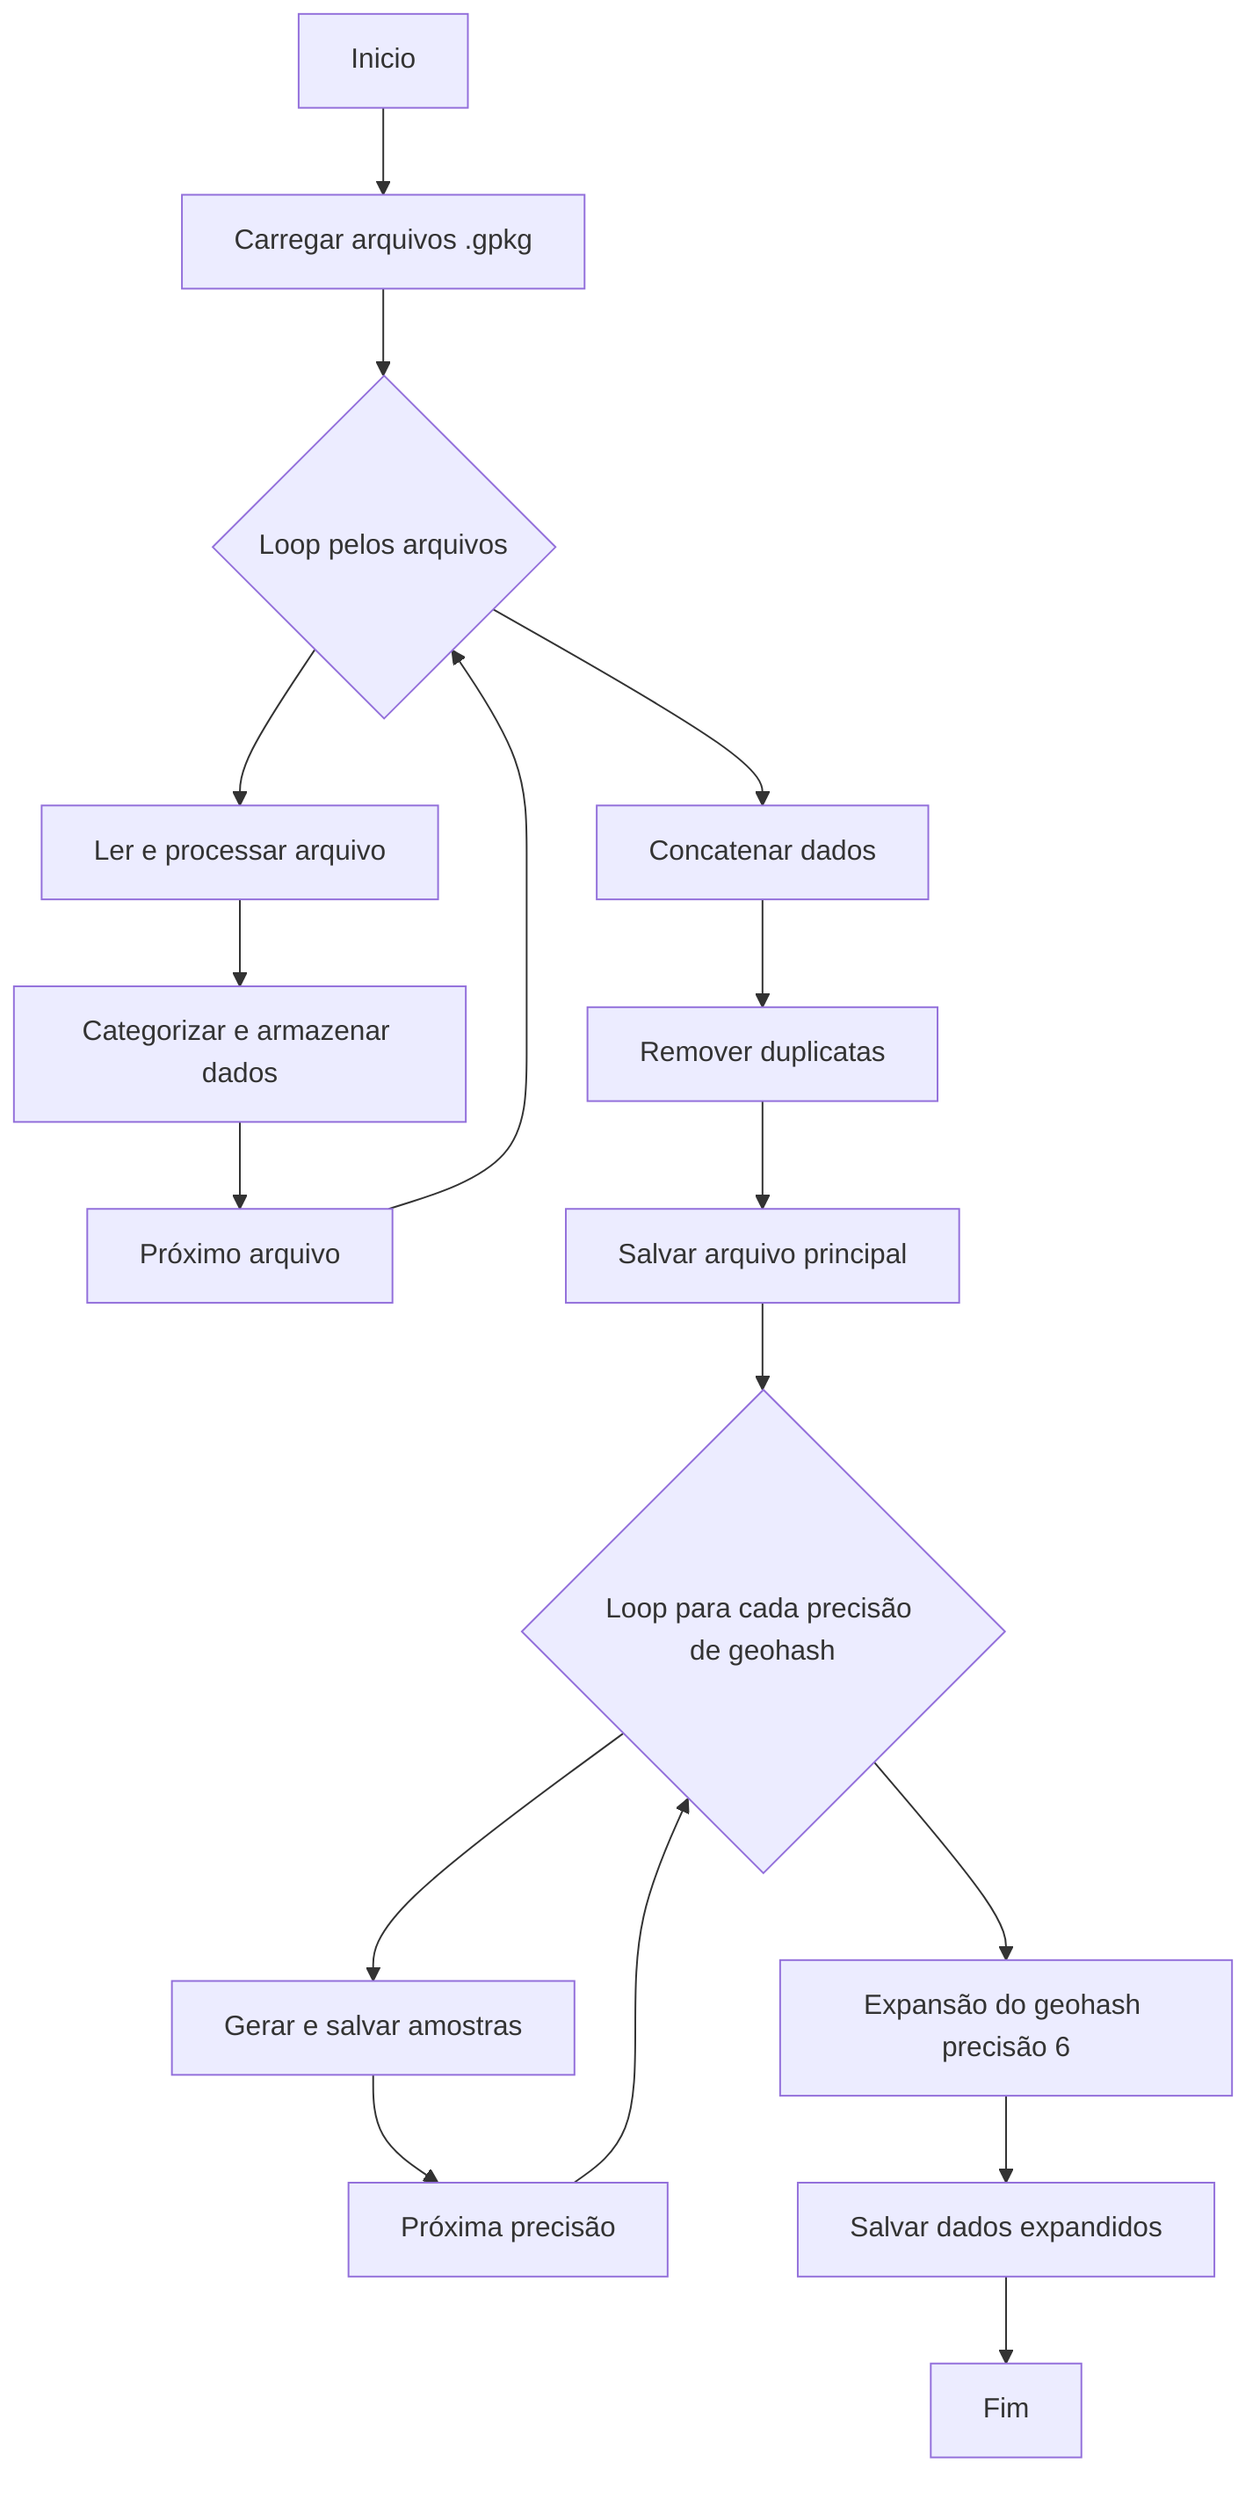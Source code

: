 graph TD
    Inicio --> Carregar_arquivos[Carregar arquivos .gpkg]
    Carregar_arquivos --> Loop{Loop pelos arquivos}
    Loop --> Ler_arquivo[Ler e processar arquivo]
    Ler_arquivo --> Categorizar[Categorizar e armazenar dados]
    Categorizar --> Proximo[Próximo arquivo]
    Proximo --> Loop
    Loop --> Concatenar[Concatenar dados]
    Concatenar --> Remover[Remover duplicatas]
    Remover --> Salvar[Salvar arquivo principal]
    Salvar --> Loop_precisao{Loop para cada precisão de geohash}
    Loop_precisao --> Gerar_amostras[Gerar e salvar amostras]
    Gerar_amostras --> Proxima[Próxima precisão]
    Proxima --> Loop_precisao
    Loop_precisao --> Expansao[Expansão do geohash precisão 6]
    Expansao --> Salvar_expandido[Salvar dados expandidos]
    Salvar_expandido --> Fim